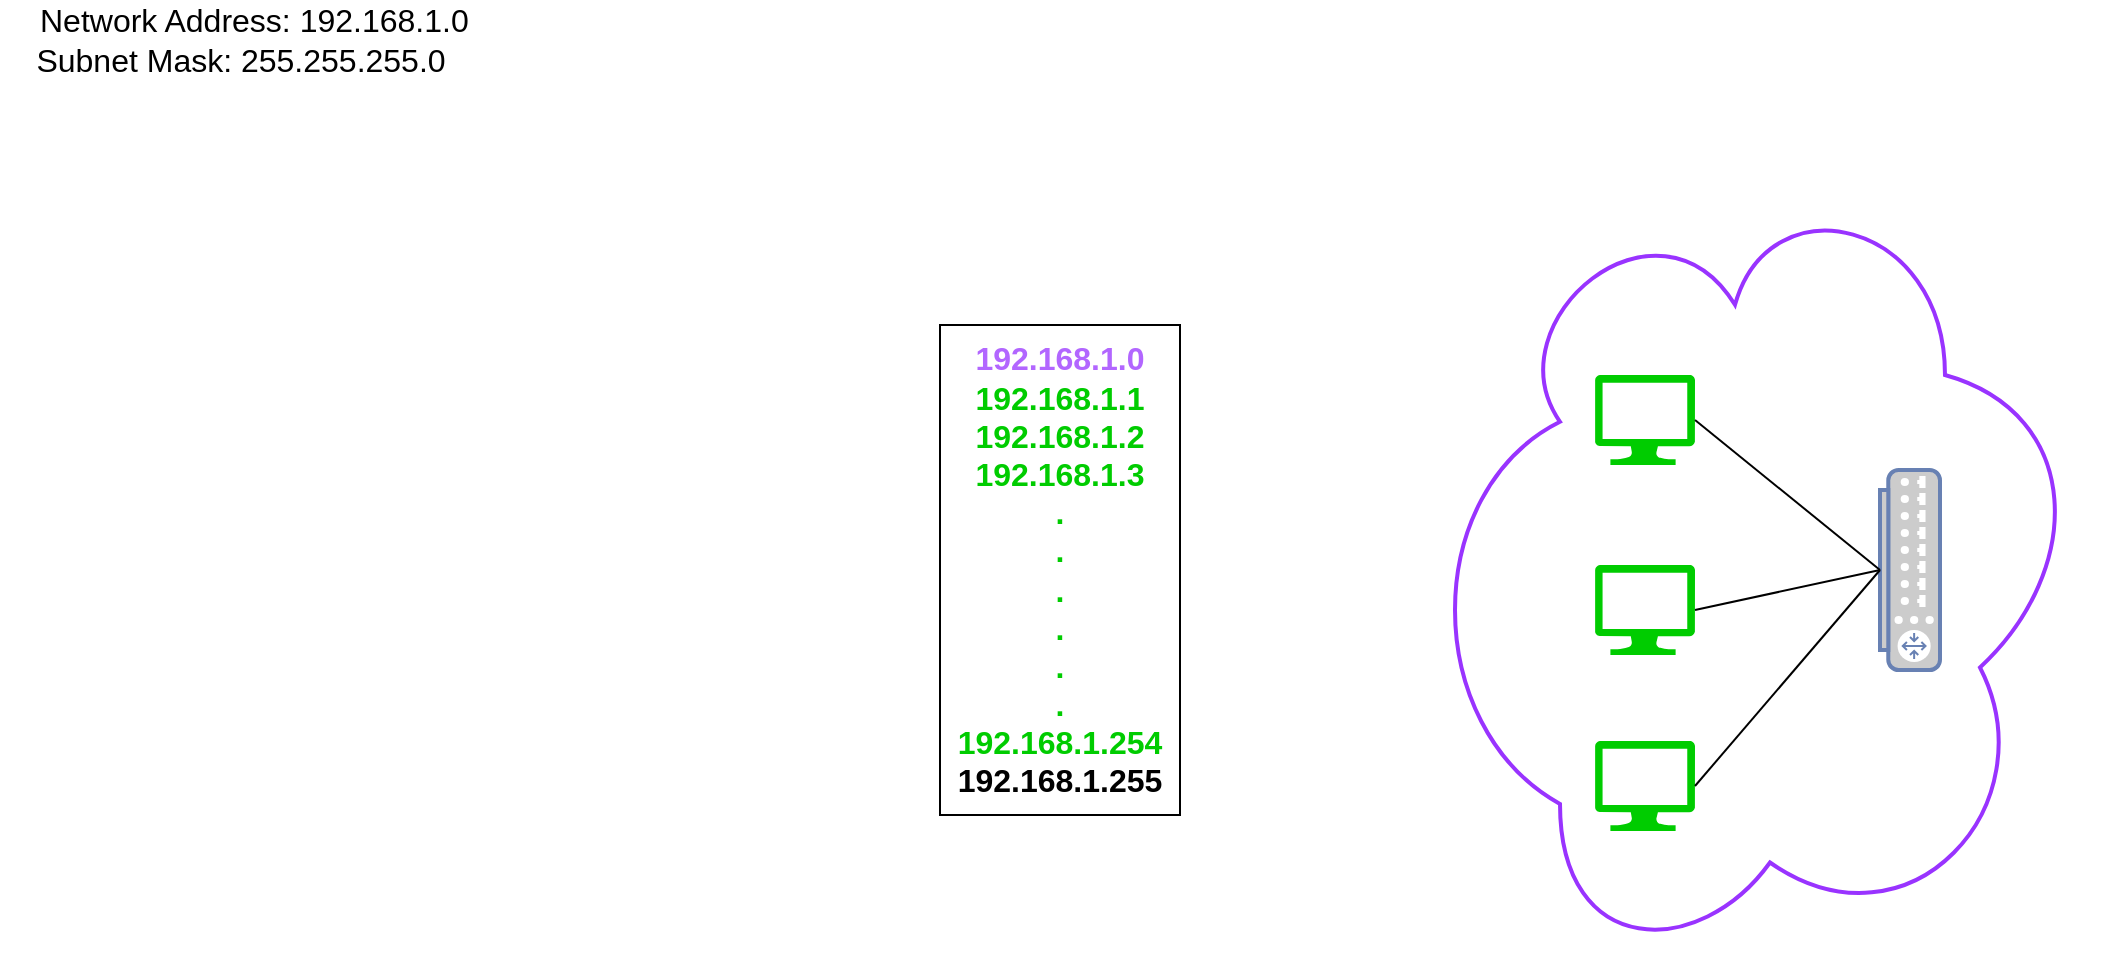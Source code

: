 <mxfile version="12.7.0" type="github">
  <diagram id="AUSyYx-8ehcyiPEunDD3" name="Page-1">
    <mxGraphModel dx="1422" dy="745" grid="1" gridSize="10" guides="1" tooltips="1" connect="1" arrows="1" fold="1" page="1" pageScale="1" pageWidth="1169" pageHeight="827" math="0" shadow="0">
      <root>
        <mxCell id="0"/>
        <mxCell id="1" parent="0"/>
        <mxCell id="37pzr9wZezaG76wjAJH7-1" value="" style="ellipse;shape=cloud;whiteSpace=wrap;html=1;fillColor=none;fontSize=16;direction=south;strokeWidth=2;strokeColor=#9933FF;" vertex="1" parent="1">
          <mxGeometry x="720" y="110" width="350" height="390" as="geometry"/>
        </mxCell>
        <mxCell id="37pzr9wZezaG76wjAJH7-2" value="&amp;nbsp; &amp;nbsp;Network Address: 192.168.1.0&lt;br style=&quot;font-size: 16px;&quot;&gt;Subnet Mask: 255.255.255.0" style="text;html=1;align=center;verticalAlign=middle;resizable=0;points=[];autosize=1;fontSize=16;" vertex="1" parent="1">
          <mxGeometry x="10" y="20" width="240" height="40" as="geometry"/>
        </mxCell>
        <mxCell id="37pzr9wZezaG76wjAJH7-3" value="" style="verticalLabelPosition=bottom;html=1;verticalAlign=top;align=center;strokeColor=none;fillColor=#00CC00;shape=mxgraph.azure.computer;pointerEvents=1;fontSize=16;direction=east;" vertex="1" parent="1">
          <mxGeometry x="807.5" y="302.5" width="50" height="45" as="geometry"/>
        </mxCell>
        <mxCell id="37pzr9wZezaG76wjAJH7-4" value="" style="verticalLabelPosition=bottom;html=1;verticalAlign=top;align=center;strokeColor=none;fillColor=#00CC00;shape=mxgraph.azure.computer;pointerEvents=1;fontSize=16;direction=east;" vertex="1" parent="1">
          <mxGeometry x="807.5" y="390.5" width="50" height="45" as="geometry"/>
        </mxCell>
        <mxCell id="37pzr9wZezaG76wjAJH7-5" value="" style="verticalLabelPosition=bottom;html=1;verticalAlign=top;align=center;strokeColor=none;fillColor=#00CC00;shape=mxgraph.azure.computer;pointerEvents=1;fontSize=16;direction=east;" vertex="1" parent="1">
          <mxGeometry x="807.5" y="207.5" width="50" height="45" as="geometry"/>
        </mxCell>
        <mxCell id="37pzr9wZezaG76wjAJH7-6" value="" style="fontColor=#0066CC;verticalAlign=top;verticalLabelPosition=bottom;labelPosition=center;align=center;html=1;outlineConnect=0;fillColor=#CCCCCC;strokeColor=#6881B3;gradientColor=none;gradientDirection=north;strokeWidth=2;shape=mxgraph.networks.router;direction=south;" vertex="1" parent="1">
          <mxGeometry x="950" y="255" width="30" height="100" as="geometry"/>
        </mxCell>
        <mxCell id="37pzr9wZezaG76wjAJH7-7" value="" style="endArrow=none;html=1;fontSize=16;entryX=0.5;entryY=1;entryDx=0;entryDy=0;entryPerimeter=0;exitX=1;exitY=0.5;exitDx=0;exitDy=0;exitPerimeter=0;" edge="1" parent="1" source="37pzr9wZezaG76wjAJH7-3" target="37pzr9wZezaG76wjAJH7-6">
          <mxGeometry width="50" height="50" relative="1" as="geometry">
            <mxPoint x="530" y="381" as="sourcePoint"/>
            <mxPoint x="230" y="560" as="targetPoint"/>
          </mxGeometry>
        </mxCell>
        <mxCell id="37pzr9wZezaG76wjAJH7-8" value="" style="endArrow=none;html=1;fontSize=16;entryX=0.5;entryY=1;entryDx=0;entryDy=0;entryPerimeter=0;exitX=1;exitY=0.5;exitDx=0;exitDy=0;exitPerimeter=0;" edge="1" parent="1" source="37pzr9wZezaG76wjAJH7-4" target="37pzr9wZezaG76wjAJH7-6">
          <mxGeometry width="50" height="50" relative="1" as="geometry">
            <mxPoint x="815" y="340" as="sourcePoint"/>
            <mxPoint x="905" y="270" as="targetPoint"/>
          </mxGeometry>
        </mxCell>
        <mxCell id="37pzr9wZezaG76wjAJH7-9" value="" style="endArrow=none;html=1;fontSize=16;entryX=0.5;entryY=1;entryDx=0;entryDy=0;entryPerimeter=0;exitX=1;exitY=0.5;exitDx=0;exitDy=0;exitPerimeter=0;" edge="1" parent="1" source="37pzr9wZezaG76wjAJH7-5" target="37pzr9wZezaG76wjAJH7-6">
          <mxGeometry width="50" height="50" relative="1" as="geometry">
            <mxPoint x="825" y="350" as="sourcePoint"/>
            <mxPoint x="915" y="280" as="targetPoint"/>
          </mxGeometry>
        </mxCell>
        <mxCell id="37pzr9wZezaG76wjAJH7-10" value="&lt;b&gt;&lt;font color=&quot;#b266ff&quot;&gt;192.168.1.0&lt;br&gt;&lt;/font&gt;&lt;font color=&quot;#00cc00&quot;&gt;&lt;span style=&quot;white-space: nowrap&quot;&gt;192.168.1.1&lt;br&gt;&lt;/span&gt;&lt;span style=&quot;white-space: nowrap&quot;&gt;192.168.1.2&lt;br&gt;&lt;/span&gt;&lt;span style=&quot;white-space: nowrap&quot;&gt;192.168.1.3&lt;br&gt;&lt;/span&gt;.&lt;br&gt;.&lt;br&gt;.&lt;br&gt;.&lt;br&gt;.&lt;br&gt;.&lt;br&gt;&lt;/font&gt;&lt;span style=&quot;white-space: nowrap&quot;&gt;&lt;font color=&quot;#00cc00&quot;&gt;192.168.1.254&lt;/font&gt;&lt;br&gt;&lt;/span&gt;&lt;span style=&quot;white-space: nowrap&quot;&gt;192.168.1.255&lt;/span&gt;&lt;/b&gt;" style="rounded=0;whiteSpace=wrap;html=1;fillColor=none;fontSize=16;" vertex="1" parent="1">
          <mxGeometry x="480" y="182.5" width="120" height="245" as="geometry"/>
        </mxCell>
      </root>
    </mxGraphModel>
  </diagram>
</mxfile>
